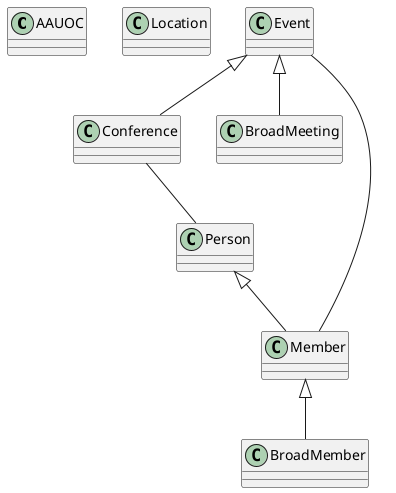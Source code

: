 @startuml

class AAUOC{

}

class Location{

}

class Event{

}

class Conference{

}

class BroadMeeting{

}

class Person{

}

class Member{

}

class BroadMember{

}

Event <|-- Conference
Event <|-- BroadMeeting
Person <|-- Member
Member <|-- BroadMember
Event -- Member
Conference -- Person

@enduml